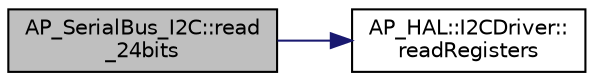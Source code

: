 digraph "AP_SerialBus_I2C::read_24bits"
{
 // INTERACTIVE_SVG=YES
  edge [fontname="Helvetica",fontsize="10",labelfontname="Helvetica",labelfontsize="10"];
  node [fontname="Helvetica",fontsize="10",shape=record];
  rankdir="LR";
  Node1 [label="AP_SerialBus_I2C::read\l_24bits",height=0.2,width=0.4,color="black", fillcolor="grey75", style="filled", fontcolor="black"];
  Node1 -> Node2 [color="midnightblue",fontsize="10",style="solid",fontname="Helvetica"];
  Node2 [label="AP_HAL::I2CDriver::\lreadRegisters",height=0.2,width=0.4,color="black", fillcolor="white", style="filled",URL="$classAP__HAL_1_1I2CDriver.html#a5826f44fd0ab5a87db1c14f5a3d55561"];
}
